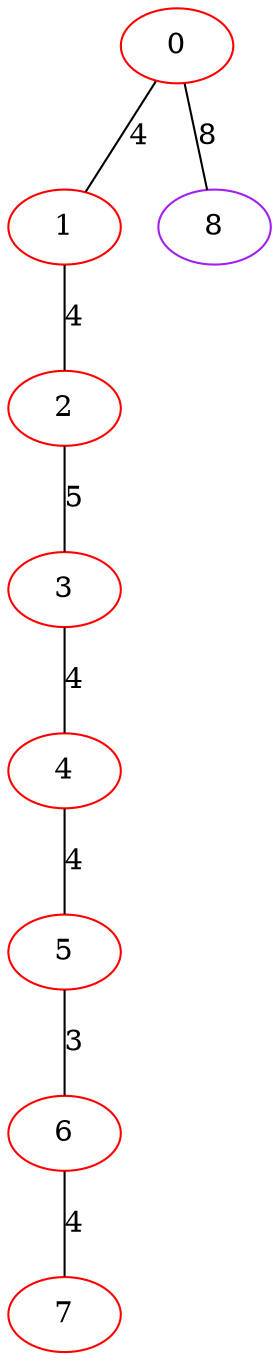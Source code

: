 graph "" {
0 [color=red, weight=1];
1 [color=red, weight=1];
2 [color=red, weight=1];
3 [color=red, weight=1];
4 [color=red, weight=1];
5 [color=red, weight=1];
6 [color=red, weight=1];
7 [color=red, weight=1];
8 [color=purple, weight=4];
0 -- 8  [key=0, label=8];
0 -- 1  [key=0, label=4];
1 -- 2  [key=0, label=4];
2 -- 3  [key=0, label=5];
3 -- 4  [key=0, label=4];
4 -- 5  [key=0, label=4];
5 -- 6  [key=0, label=3];
6 -- 7  [key=0, label=4];
}
